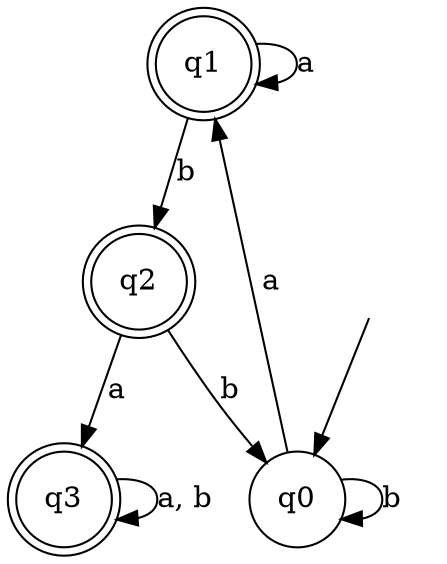 digraph Automaton {

q1 [shape = doublecircle];

q2 [shape = doublecircle];

q3 [shape = doublecircle];

_nil [style = invis];

q0 [shape = circle];

q2 -> q0 [label = "b"];

_nil -> q0;

q1 -> q1 [label = "a"];

q3 -> q3 [label = "a, b"];

q1 -> q2 [label = "b"];

q0 -> q0 [label = "b"];

q2 -> q3 [label = "a"];

q0 -> q1 [label = "a"];

}
